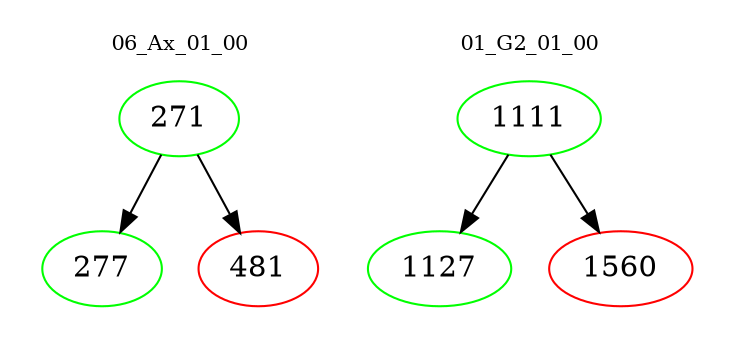 digraph{
subgraph cluster_0 {
color = white
label = "06_Ax_01_00";
fontsize=10;
T0_271 [label="271", color="green"]
T0_271 -> T0_277 [color="black"]
T0_277 [label="277", color="green"]
T0_271 -> T0_481 [color="black"]
T0_481 [label="481", color="red"]
}
subgraph cluster_1 {
color = white
label = "01_G2_01_00";
fontsize=10;
T1_1111 [label="1111", color="green"]
T1_1111 -> T1_1127 [color="black"]
T1_1127 [label="1127", color="green"]
T1_1111 -> T1_1560 [color="black"]
T1_1560 [label="1560", color="red"]
}
}
